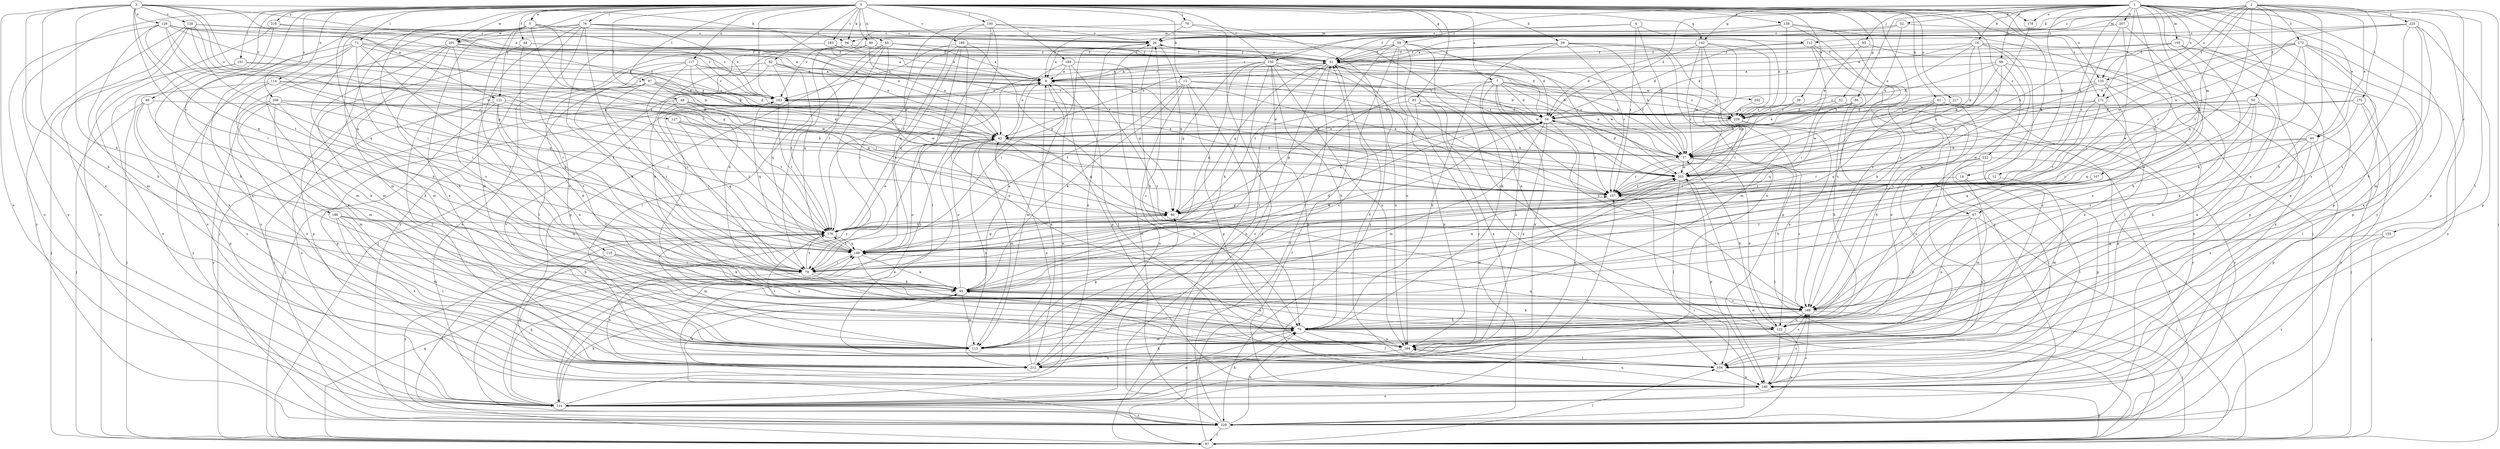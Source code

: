 strict digraph  {
0;
1;
2;
3;
4;
5;
7;
8;
11;
12;
14;
16;
17;
26;
29;
32;
34;
39;
40;
42;
44;
48;
49;
50;
51;
52;
59;
60;
61;
65;
67;
68;
70;
71;
76;
78;
79;
80;
82;
83;
84;
85;
87;
94;
95;
97;
100;
101;
104;
105;
107;
112;
113;
114;
117;
119;
121;
122;
125;
126;
127;
129;
131;
138;
140;
142;
149;
150;
155;
157;
166;
169;
171;
172;
175;
176;
178;
184;
185;
186;
188;
193;
201;
202;
203;
206;
207;
212;
217;
219;
220;
222;
225;
229;
0 -> 5  [label=a];
0 -> 7  [label=a];
0 -> 11  [label=b];
0 -> 29  [label=d];
0 -> 39  [label=e];
0 -> 44  [label=f];
0 -> 48  [label=f];
0 -> 49  [label=f];
0 -> 52  [label=g];
0 -> 59  [label=g];
0 -> 61  [label=h];
0 -> 65  [label=h];
0 -> 67  [label=h];
0 -> 71  [label=i];
0 -> 76  [label=i];
0 -> 78  [label=i];
0 -> 79  [label=j];
0 -> 80  [label=j];
0 -> 82  [label=j];
0 -> 83  [label=j];
0 -> 94  [label=k];
0 -> 97  [label=l];
0 -> 100  [label=l];
0 -> 101  [label=l];
0 -> 114  [label=n];
0 -> 117  [label=n];
0 -> 119  [label=n];
0 -> 121  [label=n];
0 -> 125  [label=o];
0 -> 138  [label=p];
0 -> 142  [label=q];
0 -> 150  [label=r];
0 -> 166  [label=s];
0 -> 169  [label=t];
0 -> 171  [label=t];
0 -> 178  [label=u];
0 -> 185  [label=v];
0 -> 186  [label=v];
0 -> 188  [label=v];
0 -> 193  [label=v];
0 -> 201  [label=w];
0 -> 206  [label=x];
0 -> 217  [label=y];
0 -> 219  [label=y];
0 -> 220  [label=y];
0 -> 222  [label=z];
1 -> 12  [label=b];
1 -> 14  [label=b];
1 -> 16  [label=b];
1 -> 32  [label=d];
1 -> 34  [label=d];
1 -> 40  [label=e];
1 -> 67  [label=h];
1 -> 68  [label=h];
1 -> 84  [label=j];
1 -> 85  [label=j];
1 -> 87  [label=j];
1 -> 104  [label=l];
1 -> 105  [label=m];
1 -> 107  [label=m];
1 -> 125  [label=o];
1 -> 140  [label=p];
1 -> 142  [label=q];
1 -> 149  [label=q];
1 -> 150  [label=r];
1 -> 155  [label=r];
1 -> 171  [label=t];
1 -> 178  [label=u];
1 -> 184  [label=u];
1 -> 207  [label=x];
1 -> 220  [label=y];
2 -> 26  [label=c];
2 -> 40  [label=e];
2 -> 50  [label=f];
2 -> 51  [label=f];
2 -> 70  [label=h];
2 -> 94  [label=k];
2 -> 104  [label=l];
2 -> 112  [label=m];
2 -> 125  [label=o];
2 -> 149  [label=q];
2 -> 171  [label=t];
2 -> 172  [label=t];
2 -> 175  [label=t];
2 -> 176  [label=t];
2 -> 225  [label=z];
3 -> 8  [label=a];
3 -> 70  [label=h];
3 -> 78  [label=i];
3 -> 94  [label=k];
3 -> 95  [label=k];
3 -> 121  [label=n];
3 -> 126  [label=o];
3 -> 127  [label=o];
3 -> 129  [label=o];
3 -> 131  [label=o];
3 -> 149  [label=q];
3 -> 176  [label=t];
3 -> 212  [label=x];
4 -> 8  [label=a];
4 -> 17  [label=b];
4 -> 157  [label=r];
4 -> 201  [label=w];
4 -> 229  [label=z];
5 -> 26  [label=c];
5 -> 42  [label=e];
5 -> 60  [label=g];
5 -> 70  [label=h];
5 -> 112  [label=m];
5 -> 113  [label=m];
5 -> 157  [label=r];
5 -> 166  [label=s];
5 -> 201  [label=w];
5 -> 212  [label=x];
7 -> 17  [label=b];
7 -> 34  [label=d];
7 -> 70  [label=h];
7 -> 78  [label=i];
7 -> 166  [label=s];
7 -> 184  [label=u];
7 -> 202  [label=w];
7 -> 212  [label=x];
7 -> 229  [label=z];
8 -> 51  [label=f];
8 -> 104  [label=l];
8 -> 113  [label=m];
8 -> 193  [label=v];
11 -> 87  [label=j];
11 -> 95  [label=k];
11 -> 131  [label=o];
11 -> 140  [label=p];
11 -> 157  [label=r];
11 -> 176  [label=t];
11 -> 193  [label=v];
11 -> 229  [label=z];
12 -> 113  [label=m];
12 -> 157  [label=r];
14 -> 104  [label=l];
14 -> 113  [label=m];
14 -> 157  [label=r];
16 -> 17  [label=b];
16 -> 34  [label=d];
16 -> 42  [label=e];
16 -> 51  [label=f];
16 -> 70  [label=h];
16 -> 140  [label=p];
16 -> 157  [label=r];
16 -> 212  [label=x];
17 -> 34  [label=d];
17 -> 51  [label=f];
17 -> 122  [label=n];
17 -> 157  [label=r];
17 -> 166  [label=s];
17 -> 203  [label=w];
26 -> 51  [label=f];
26 -> 60  [label=g];
26 -> 70  [label=h];
26 -> 78  [label=i];
26 -> 212  [label=x];
29 -> 17  [label=b];
29 -> 42  [label=e];
29 -> 51  [label=f];
29 -> 70  [label=h];
29 -> 140  [label=p];
29 -> 157  [label=r];
29 -> 184  [label=u];
32 -> 26  [label=c];
32 -> 42  [label=e];
32 -> 140  [label=p];
32 -> 193  [label=v];
34 -> 42  [label=e];
34 -> 87  [label=j];
34 -> 95  [label=k];
34 -> 113  [label=m];
34 -> 131  [label=o];
34 -> 157  [label=r];
34 -> 184  [label=u];
39 -> 157  [label=r];
39 -> 229  [label=z];
40 -> 17  [label=b];
40 -> 122  [label=n];
40 -> 140  [label=p];
40 -> 149  [label=q];
40 -> 203  [label=w];
40 -> 212  [label=x];
42 -> 17  [label=b];
42 -> 34  [label=d];
42 -> 60  [label=g];
42 -> 70  [label=h];
42 -> 78  [label=i];
42 -> 113  [label=m];
42 -> 212  [label=x];
44 -> 8  [label=a];
44 -> 51  [label=f];
44 -> 78  [label=i];
44 -> 113  [label=m];
48 -> 42  [label=e];
48 -> 78  [label=i];
48 -> 176  [label=t];
48 -> 203  [label=w];
48 -> 220  [label=y];
48 -> 229  [label=z];
49 -> 87  [label=j];
49 -> 95  [label=k];
49 -> 140  [label=p];
49 -> 212  [label=x];
49 -> 229  [label=z];
50 -> 34  [label=d];
50 -> 70  [label=h];
50 -> 122  [label=n];
50 -> 149  [label=q];
50 -> 166  [label=s];
50 -> 229  [label=z];
51 -> 8  [label=a];
51 -> 26  [label=c];
51 -> 60  [label=g];
51 -> 78  [label=i];
51 -> 131  [label=o];
51 -> 166  [label=s];
51 -> 184  [label=u];
51 -> 203  [label=w];
52 -> 17  [label=b];
52 -> 220  [label=y];
52 -> 229  [label=z];
59 -> 8  [label=a];
59 -> 34  [label=d];
59 -> 51  [label=f];
59 -> 122  [label=n];
59 -> 176  [label=t];
59 -> 184  [label=u];
59 -> 212  [label=x];
59 -> 220  [label=y];
60 -> 34  [label=d];
60 -> 157  [label=r];
60 -> 176  [label=t];
61 -> 70  [label=h];
61 -> 140  [label=p];
61 -> 149  [label=q];
61 -> 203  [label=w];
61 -> 212  [label=x];
61 -> 220  [label=y];
61 -> 229  [label=z];
65 -> 8  [label=a];
65 -> 34  [label=d];
65 -> 51  [label=f];
65 -> 78  [label=i];
65 -> 87  [label=j];
65 -> 104  [label=l];
65 -> 140  [label=p];
65 -> 157  [label=r];
65 -> 220  [label=y];
67 -> 70  [label=h];
67 -> 87  [label=j];
67 -> 122  [label=n];
67 -> 176  [label=t];
67 -> 184  [label=u];
68 -> 8  [label=a];
68 -> 17  [label=b];
68 -> 34  [label=d];
68 -> 95  [label=k];
68 -> 104  [label=l];
68 -> 166  [label=s];
70 -> 95  [label=k];
70 -> 104  [label=l];
70 -> 113  [label=m];
70 -> 131  [label=o];
70 -> 184  [label=u];
71 -> 17  [label=b];
71 -> 42  [label=e];
71 -> 51  [label=f];
71 -> 78  [label=i];
71 -> 113  [label=m];
71 -> 131  [label=o];
71 -> 149  [label=q];
71 -> 212  [label=x];
76 -> 26  [label=c];
76 -> 78  [label=i];
76 -> 87  [label=j];
76 -> 113  [label=m];
76 -> 157  [label=r];
76 -> 184  [label=u];
76 -> 193  [label=v];
76 -> 212  [label=x];
76 -> 220  [label=y];
78 -> 34  [label=d];
78 -> 95  [label=k];
78 -> 176  [label=t];
78 -> 184  [label=u];
78 -> 212  [label=x];
79 -> 26  [label=c];
79 -> 87  [label=j];
79 -> 193  [label=v];
79 -> 220  [label=y];
80 -> 42  [label=e];
80 -> 51  [label=f];
80 -> 149  [label=q];
80 -> 176  [label=t];
82 -> 8  [label=a];
82 -> 95  [label=k];
82 -> 104  [label=l];
82 -> 149  [label=q];
82 -> 176  [label=t];
82 -> 203  [label=w];
83 -> 60  [label=g];
83 -> 104  [label=l];
83 -> 184  [label=u];
83 -> 212  [label=x];
83 -> 229  [label=z];
84 -> 42  [label=e];
84 -> 70  [label=h];
84 -> 149  [label=q];
84 -> 229  [label=z];
85 -> 42  [label=e];
85 -> 51  [label=f];
85 -> 131  [label=o];
87 -> 51  [label=f];
87 -> 104  [label=l];
87 -> 140  [label=p];
87 -> 149  [label=q];
87 -> 176  [label=t];
87 -> 203  [label=w];
94 -> 17  [label=b];
94 -> 51  [label=f];
94 -> 95  [label=k];
94 -> 131  [label=o];
95 -> 8  [label=a];
95 -> 42  [label=e];
95 -> 113  [label=m];
95 -> 166  [label=s];
95 -> 203  [label=w];
97 -> 34  [label=d];
97 -> 42  [label=e];
97 -> 60  [label=g];
97 -> 78  [label=i];
97 -> 104  [label=l];
97 -> 140  [label=p];
97 -> 193  [label=v];
100 -> 26  [label=c];
100 -> 131  [label=o];
100 -> 149  [label=q];
100 -> 157  [label=r];
100 -> 176  [label=t];
100 -> 220  [label=y];
101 -> 8  [label=a];
101 -> 17  [label=b];
101 -> 87  [label=j];
101 -> 131  [label=o];
104 -> 51  [label=f];
104 -> 140  [label=p];
105 -> 8  [label=a];
105 -> 17  [label=b];
105 -> 51  [label=f];
105 -> 70  [label=h];
105 -> 140  [label=p];
105 -> 184  [label=u];
107 -> 95  [label=k];
107 -> 157  [label=r];
107 -> 166  [label=s];
112 -> 34  [label=d];
112 -> 51  [label=f];
112 -> 78  [label=i];
112 -> 104  [label=l];
112 -> 166  [label=s];
113 -> 60  [label=g];
113 -> 166  [label=s];
113 -> 203  [label=w];
114 -> 87  [label=j];
114 -> 113  [label=m];
114 -> 149  [label=q];
114 -> 193  [label=v];
114 -> 203  [label=w];
114 -> 220  [label=y];
117 -> 8  [label=a];
117 -> 78  [label=i];
117 -> 95  [label=k];
117 -> 157  [label=r];
117 -> 166  [label=s];
117 -> 193  [label=v];
117 -> 229  [label=z];
119 -> 78  [label=i];
119 -> 95  [label=k];
119 -> 122  [label=n];
119 -> 220  [label=y];
121 -> 34  [label=d];
121 -> 95  [label=k];
121 -> 122  [label=n];
121 -> 131  [label=o];
121 -> 140  [label=p];
121 -> 157  [label=r];
122 -> 17  [label=b];
122 -> 95  [label=k];
122 -> 140  [label=p];
122 -> 149  [label=q];
122 -> 220  [label=y];
125 -> 78  [label=i];
125 -> 166  [label=s];
125 -> 193  [label=v];
125 -> 203  [label=w];
125 -> 229  [label=z];
126 -> 26  [label=c];
126 -> 113  [label=m];
126 -> 131  [label=o];
126 -> 149  [label=q];
126 -> 157  [label=r];
126 -> 193  [label=v];
126 -> 220  [label=y];
127 -> 17  [label=b];
127 -> 42  [label=e];
127 -> 149  [label=q];
127 -> 176  [label=t];
129 -> 26  [label=c];
129 -> 42  [label=e];
129 -> 60  [label=g];
129 -> 70  [label=h];
129 -> 131  [label=o];
129 -> 176  [label=t];
129 -> 193  [label=v];
129 -> 203  [label=w];
129 -> 229  [label=z];
131 -> 8  [label=a];
131 -> 42  [label=e];
131 -> 70  [label=h];
131 -> 95  [label=k];
131 -> 149  [label=q];
131 -> 157  [label=r];
131 -> 166  [label=s];
131 -> 220  [label=y];
138 -> 26  [label=c];
138 -> 51  [label=f];
138 -> 87  [label=j];
138 -> 166  [label=s];
138 -> 220  [label=y];
138 -> 229  [label=z];
140 -> 95  [label=k];
140 -> 131  [label=o];
140 -> 166  [label=s];
140 -> 184  [label=u];
142 -> 34  [label=d];
142 -> 51  [label=f];
142 -> 60  [label=g];
142 -> 78  [label=i];
142 -> 113  [label=m];
142 -> 157  [label=r];
142 -> 203  [label=w];
149 -> 60  [label=g];
149 -> 70  [label=h];
149 -> 78  [label=i];
149 -> 95  [label=k];
149 -> 176  [label=t];
150 -> 8  [label=a];
150 -> 17  [label=b];
150 -> 60  [label=g];
150 -> 70  [label=h];
150 -> 95  [label=k];
150 -> 131  [label=o];
150 -> 140  [label=p];
150 -> 149  [label=q];
150 -> 184  [label=u];
150 -> 203  [label=w];
155 -> 87  [label=j];
155 -> 149  [label=q];
155 -> 220  [label=y];
157 -> 60  [label=g];
157 -> 193  [label=v];
166 -> 70  [label=h];
166 -> 87  [label=j];
166 -> 122  [label=n];
166 -> 193  [label=v];
169 -> 8  [label=a];
169 -> 42  [label=e];
169 -> 60  [label=g];
169 -> 140  [label=p];
169 -> 166  [label=s];
171 -> 17  [label=b];
171 -> 34  [label=d];
171 -> 78  [label=i];
171 -> 122  [label=n];
171 -> 176  [label=t];
172 -> 42  [label=e];
172 -> 51  [label=f];
172 -> 95  [label=k];
172 -> 157  [label=r];
172 -> 166  [label=s];
172 -> 203  [label=w];
172 -> 212  [label=x];
172 -> 220  [label=y];
175 -> 34  [label=d];
175 -> 95  [label=k];
175 -> 104  [label=l];
175 -> 203  [label=w];
175 -> 220  [label=y];
176 -> 8  [label=a];
176 -> 42  [label=e];
176 -> 113  [label=m];
176 -> 131  [label=o];
176 -> 149  [label=q];
178 -> 17  [label=b];
184 -> 26  [label=c];
184 -> 104  [label=l];
184 -> 176  [label=t];
184 -> 193  [label=v];
184 -> 212  [label=x];
185 -> 8  [label=a];
185 -> 17  [label=b];
185 -> 51  [label=f];
185 -> 78  [label=i];
186 -> 70  [label=h];
186 -> 104  [label=l];
186 -> 113  [label=m];
186 -> 149  [label=q];
186 -> 176  [label=t];
186 -> 212  [label=x];
188 -> 51  [label=f];
188 -> 60  [label=g];
188 -> 78  [label=i];
188 -> 104  [label=l];
188 -> 149  [label=q];
188 -> 184  [label=u];
188 -> 193  [label=v];
193 -> 34  [label=d];
193 -> 87  [label=j];
193 -> 149  [label=q];
193 -> 176  [label=t];
201 -> 8  [label=a];
201 -> 17  [label=b];
201 -> 42  [label=e];
201 -> 51  [label=f];
201 -> 70  [label=h];
201 -> 113  [label=m];
201 -> 131  [label=o];
201 -> 166  [label=s];
201 -> 212  [label=x];
202 -> 229  [label=z];
203 -> 8  [label=a];
203 -> 26  [label=c];
203 -> 104  [label=l];
203 -> 140  [label=p];
203 -> 157  [label=r];
206 -> 34  [label=d];
206 -> 42  [label=e];
206 -> 95  [label=k];
206 -> 113  [label=m];
206 -> 176  [label=t];
206 -> 212  [label=x];
206 -> 220  [label=y];
207 -> 26  [label=c];
207 -> 78  [label=i];
207 -> 157  [label=r];
207 -> 166  [label=s];
212 -> 8  [label=a];
212 -> 42  [label=e];
212 -> 70  [label=h];
217 -> 17  [label=b];
217 -> 87  [label=j];
217 -> 122  [label=n];
217 -> 229  [label=z];
219 -> 26  [label=c];
219 -> 34  [label=d];
219 -> 70  [label=h];
219 -> 87  [label=j];
220 -> 26  [label=c];
220 -> 51  [label=f];
220 -> 70  [label=h];
220 -> 87  [label=j];
220 -> 157  [label=r];
222 -> 104  [label=l];
222 -> 140  [label=p];
222 -> 157  [label=r];
222 -> 203  [label=w];
222 -> 220  [label=y];
225 -> 8  [label=a];
225 -> 26  [label=c];
225 -> 70  [label=h];
225 -> 113  [label=m];
225 -> 140  [label=p];
225 -> 166  [label=s];
225 -> 203  [label=w];
229 -> 42  [label=e];
229 -> 87  [label=j];
229 -> 122  [label=n];
}
